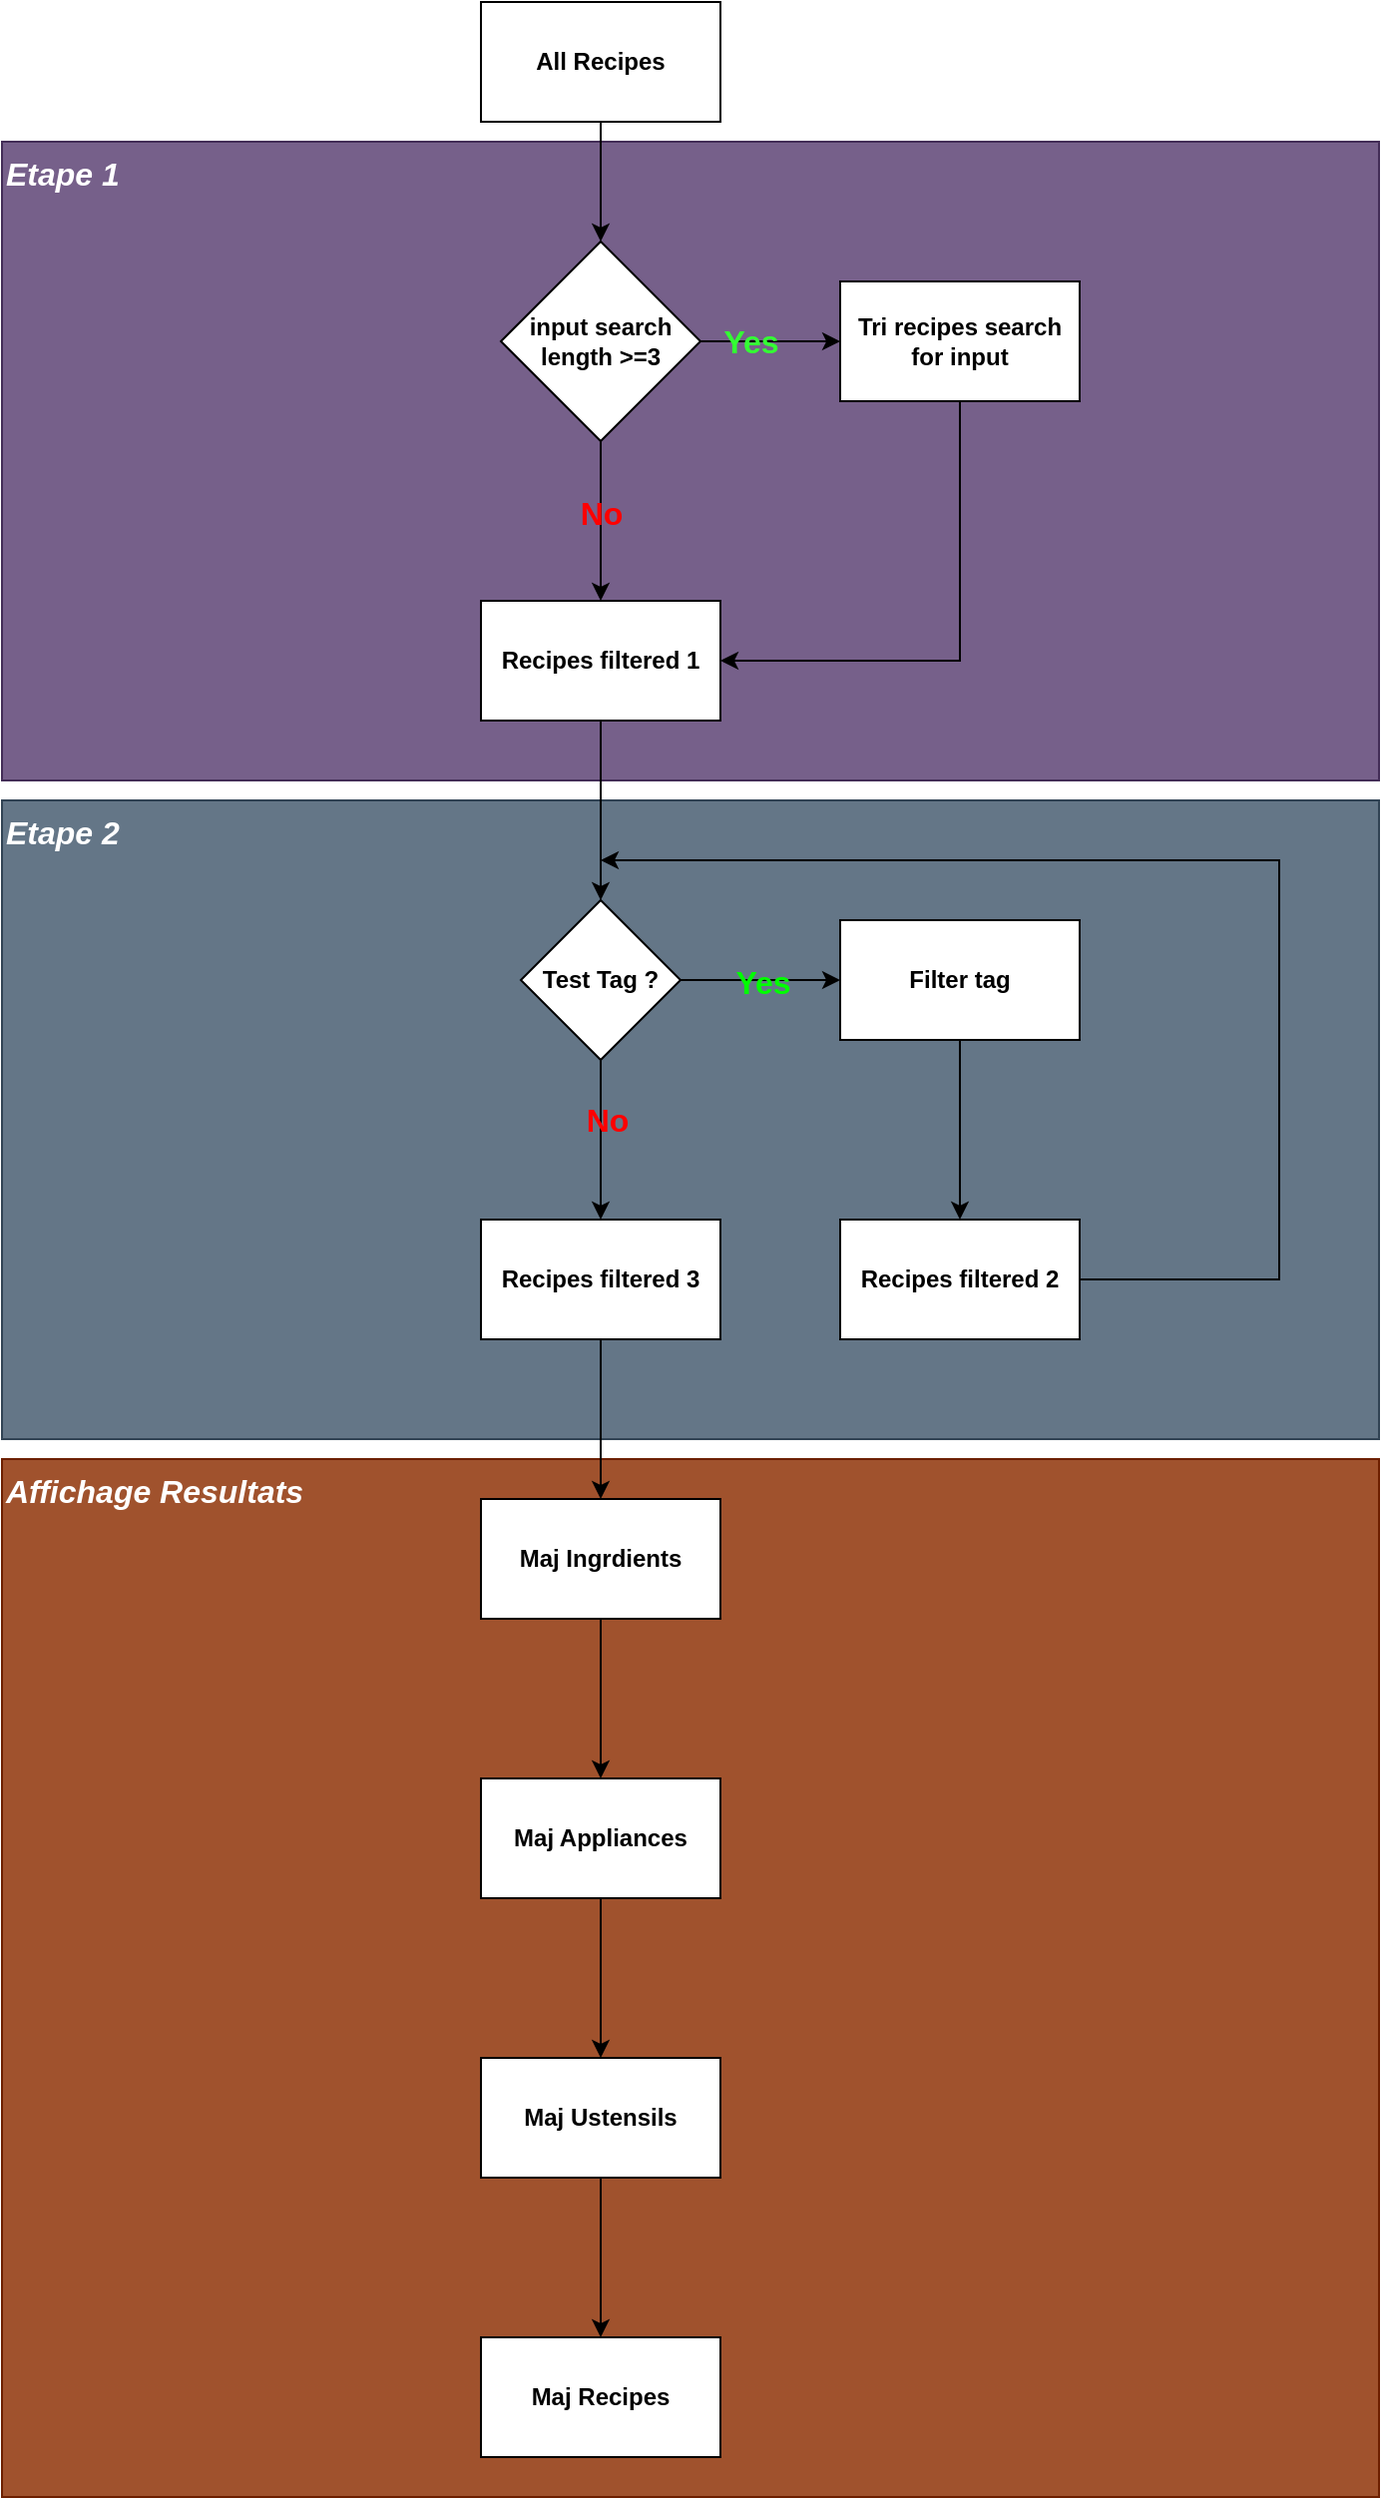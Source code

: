 <mxfile version="22.1.18" type="device">
  <diagram name="Page-1" id="mi8ELcJgqNdIS1CoNlBm">
    <mxGraphModel dx="1098" dy="640" grid="1" gridSize="10" guides="1" tooltips="1" connect="1" arrows="1" fold="1" page="1" pageScale="1" pageWidth="1169" pageHeight="827" math="0" shadow="0">
      <root>
        <mxCell id="0" />
        <mxCell id="1" parent="0" />
        <mxCell id="oIKaNGk-1lbFgWxTpEmj-47" value="Affichage Resultats" style="rounded=0;whiteSpace=wrap;html=1;fillColor=#a0522d;strokeColor=#6D1F00;fontColor=#FFFFFF;fontStyle=3;labelBackgroundColor=none;labelBorderColor=none;fontSize=16;align=left;verticalAlign=top;" parent="1" vertex="1">
          <mxGeometry x="280" y="1040" width="690" height="520" as="geometry" />
        </mxCell>
        <mxCell id="oIKaNGk-1lbFgWxTpEmj-46" value="Etape 1" style="rounded=0;whiteSpace=wrap;html=1;fillColor=#76608a;fontColor=#FFFFFF;strokeColor=#432D57;fontStyle=3;labelBackgroundColor=none;labelBorderColor=none;fontSize=16;verticalAlign=top;align=left;" parent="1" vertex="1">
          <mxGeometry x="280" y="380" width="690" height="320" as="geometry" />
        </mxCell>
        <mxCell id="oIKaNGk-1lbFgWxTpEmj-45" value="Etape 2" style="rounded=0;whiteSpace=wrap;html=1;fillColor=#647687;fontColor=#FFFFFF;strokeColor=#314354;fontStyle=3;labelBackgroundColor=none;labelBorderColor=none;fontSize=16;align=left;verticalAlign=top;" parent="1" vertex="1">
          <mxGeometry x="280" y="710" width="690" height="320" as="geometry" />
        </mxCell>
        <mxCell id="oIKaNGk-1lbFgWxTpEmj-7" value="" style="edgeStyle=orthogonalEdgeStyle;rounded=0;orthogonalLoop=1;jettySize=auto;html=1;entryX=0.5;entryY=0;entryDx=0;entryDy=0;fontStyle=1;labelBackgroundColor=none;labelBorderColor=none;fontSize=12;" parent="1" source="oIKaNGk-1lbFgWxTpEmj-1" target="oIKaNGk-1lbFgWxTpEmj-8" edge="1">
          <mxGeometry relative="1" as="geometry">
            <mxPoint x="580" y="450" as="targetPoint" />
          </mxGeometry>
        </mxCell>
        <mxCell id="oIKaNGk-1lbFgWxTpEmj-1" value="All Recipes" style="rounded=0;whiteSpace=wrap;html=1;fontStyle=1;labelBackgroundColor=none;labelBorderColor=none;fontSize=12;" parent="1" vertex="1">
          <mxGeometry x="520" y="310" width="120" height="60" as="geometry" />
        </mxCell>
        <mxCell id="oIKaNGk-1lbFgWxTpEmj-10" value="" style="edgeStyle=orthogonalEdgeStyle;rounded=0;orthogonalLoop=1;jettySize=auto;html=1;entryX=0;entryY=0.501;entryDx=0;entryDy=0;entryPerimeter=0;fontStyle=1;labelBackgroundColor=none;labelBorderColor=none;fontSize=12;" parent="1" source="oIKaNGk-1lbFgWxTpEmj-8" target="oIKaNGk-1lbFgWxTpEmj-14" edge="1">
          <mxGeometry relative="1" as="geometry">
            <mxPoint x="700" y="490" as="targetPoint" />
          </mxGeometry>
        </mxCell>
        <mxCell id="oIKaNGk-1lbFgWxTpEmj-15" value="Yes" style="edgeLabel;html=1;align=center;verticalAlign=middle;resizable=0;points=[];fontStyle=1;labelBackgroundColor=none;labelBorderColor=none;fontSize=16;fontColor=#33FF33;" parent="oIKaNGk-1lbFgWxTpEmj-10" vertex="1" connectable="0">
          <mxGeometry x="-0.28" relative="1" as="geometry">
            <mxPoint as="offset" />
          </mxGeometry>
        </mxCell>
        <mxCell id="oIKaNGk-1lbFgWxTpEmj-12" value="" style="edgeStyle=orthogonalEdgeStyle;rounded=0;orthogonalLoop=1;jettySize=auto;html=1;fontStyle=1;labelBackgroundColor=none;labelBorderColor=none;fontSize=12;" parent="1" source="oIKaNGk-1lbFgWxTpEmj-8" edge="1">
          <mxGeometry relative="1" as="geometry">
            <mxPoint x="580" y="610" as="targetPoint" />
          </mxGeometry>
        </mxCell>
        <mxCell id="oIKaNGk-1lbFgWxTpEmj-16" value="No" style="edgeLabel;html=1;align=center;verticalAlign=middle;resizable=0;points=[];fontStyle=1;labelBackgroundColor=none;labelBorderColor=none;fontSize=16;fontColor=#FF0000;" parent="oIKaNGk-1lbFgWxTpEmj-12" vertex="1" connectable="0">
          <mxGeometry x="-0.106" relative="1" as="geometry">
            <mxPoint as="offset" />
          </mxGeometry>
        </mxCell>
        <mxCell id="oIKaNGk-1lbFgWxTpEmj-8" value="input search length &amp;gt;=3" style="rhombus;whiteSpace=wrap;html=1;fontStyle=1;labelBackgroundColor=none;labelBorderColor=none;fontSize=12;" parent="1" vertex="1">
          <mxGeometry x="530" y="430" width="100" height="100" as="geometry" />
        </mxCell>
        <mxCell id="oIKaNGk-1lbFgWxTpEmj-20" value="" style="edgeStyle=orthogonalEdgeStyle;rounded=0;orthogonalLoop=1;jettySize=auto;html=1;entryX=0.5;entryY=0;entryDx=0;entryDy=0;fontStyle=1;labelBackgroundColor=none;labelBorderColor=none;fontSize=12;" parent="1" source="oIKaNGk-1lbFgWxTpEmj-13" target="oIKaNGk-1lbFgWxTpEmj-21" edge="1">
          <mxGeometry relative="1" as="geometry">
            <mxPoint x="580" y="750" as="targetPoint" />
          </mxGeometry>
        </mxCell>
        <mxCell id="oIKaNGk-1lbFgWxTpEmj-13" value="Recipes filtered 1" style="rounded=0;whiteSpace=wrap;html=1;fontStyle=1;labelBackgroundColor=none;labelBorderColor=none;fontSize=12;" parent="1" vertex="1">
          <mxGeometry x="520" y="610" width="120" height="60" as="geometry" />
        </mxCell>
        <mxCell id="oIKaNGk-1lbFgWxTpEmj-18" value="" style="edgeStyle=orthogonalEdgeStyle;rounded=0;orthogonalLoop=1;jettySize=auto;html=1;entryX=1;entryY=0.5;entryDx=0;entryDy=0;exitX=0.5;exitY=1;exitDx=0;exitDy=0;fontStyle=1;labelBackgroundColor=none;labelBorderColor=none;fontSize=12;" parent="1" source="oIKaNGk-1lbFgWxTpEmj-14" target="oIKaNGk-1lbFgWxTpEmj-13" edge="1">
          <mxGeometry relative="1" as="geometry">
            <mxPoint x="760" y="610" as="targetPoint" />
          </mxGeometry>
        </mxCell>
        <mxCell id="oIKaNGk-1lbFgWxTpEmj-14" value="Tri recipes search for input" style="rounded=0;whiteSpace=wrap;html=1;fontStyle=1;labelBackgroundColor=none;labelBorderColor=none;fontSize=12;" parent="1" vertex="1">
          <mxGeometry x="700" y="450" width="120" height="60" as="geometry" />
        </mxCell>
        <mxCell id="oIKaNGk-1lbFgWxTpEmj-23" value="" style="edgeStyle=orthogonalEdgeStyle;rounded=0;orthogonalLoop=1;jettySize=auto;html=1;fontStyle=1;labelBackgroundColor=none;labelBorderColor=none;fontSize=12;" parent="1" source="oIKaNGk-1lbFgWxTpEmj-21" edge="1">
          <mxGeometry relative="1" as="geometry">
            <mxPoint x="700" y="800" as="targetPoint" />
          </mxGeometry>
        </mxCell>
        <mxCell id="oIKaNGk-1lbFgWxTpEmj-28" value="Yes" style="edgeLabel;html=1;align=center;verticalAlign=middle;resizable=0;points=[];fontStyle=1;labelBackgroundColor=none;labelBorderColor=none;fontSize=16;fontColor=#00FF00;" parent="oIKaNGk-1lbFgWxTpEmj-23" vertex="1" connectable="0">
          <mxGeometry x="0.031" relative="1" as="geometry">
            <mxPoint as="offset" />
          </mxGeometry>
        </mxCell>
        <mxCell id="oIKaNGk-1lbFgWxTpEmj-25" value="" style="edgeStyle=orthogonalEdgeStyle;rounded=0;orthogonalLoop=1;jettySize=auto;html=1;fontStyle=1;labelBackgroundColor=none;labelBorderColor=none;fontSize=12;" parent="1" source="oIKaNGk-1lbFgWxTpEmj-21" edge="1">
          <mxGeometry relative="1" as="geometry">
            <mxPoint x="580" y="920" as="targetPoint" />
          </mxGeometry>
        </mxCell>
        <mxCell id="oIKaNGk-1lbFgWxTpEmj-29" value="No" style="edgeLabel;html=1;align=center;verticalAlign=middle;resizable=0;points=[];fontStyle=1;labelBackgroundColor=none;labelBorderColor=none;fontSize=16;fontColor=#FF0000;" parent="oIKaNGk-1lbFgWxTpEmj-25" vertex="1" connectable="0">
          <mxGeometry x="-0.255" y="3" relative="1" as="geometry">
            <mxPoint as="offset" />
          </mxGeometry>
        </mxCell>
        <mxCell id="oIKaNGk-1lbFgWxTpEmj-21" value="Test Tag ?" style="rhombus;whiteSpace=wrap;html=1;fontStyle=1;labelBackgroundColor=none;labelBorderColor=none;fontSize=12;" parent="1" vertex="1">
          <mxGeometry x="540" y="760" width="80" height="80" as="geometry" />
        </mxCell>
        <mxCell id="oIKaNGk-1lbFgWxTpEmj-33" value="" style="edgeStyle=orthogonalEdgeStyle;rounded=0;orthogonalLoop=1;jettySize=auto;html=1;entryX=0.5;entryY=0;entryDx=0;entryDy=0;fontStyle=1;labelBackgroundColor=none;labelBorderColor=none;fontSize=12;" parent="1" source="oIKaNGk-1lbFgWxTpEmj-26" target="oIKaNGk-1lbFgWxTpEmj-27" edge="1">
          <mxGeometry relative="1" as="geometry">
            <mxPoint x="760" y="910" as="targetPoint" />
          </mxGeometry>
        </mxCell>
        <mxCell id="oIKaNGk-1lbFgWxTpEmj-26" value="Filter tag" style="rounded=0;whiteSpace=wrap;html=1;fontStyle=1;labelBackgroundColor=none;labelBorderColor=none;fontSize=12;" parent="1" vertex="1">
          <mxGeometry x="700" y="770" width="120" height="60" as="geometry" />
        </mxCell>
        <mxCell id="oIKaNGk-1lbFgWxTpEmj-35" value="" style="edgeStyle=orthogonalEdgeStyle;rounded=0;orthogonalLoop=1;jettySize=auto;html=1;exitX=1;exitY=0.5;exitDx=0;exitDy=0;fontStyle=1;labelBackgroundColor=none;labelBorderColor=none;fontSize=12;" parent="1" source="oIKaNGk-1lbFgWxTpEmj-27" edge="1">
          <mxGeometry relative="1" as="geometry">
            <mxPoint x="580" y="740" as="targetPoint" />
            <Array as="points">
              <mxPoint x="920" y="950" />
              <mxPoint x="920" y="740" />
              <mxPoint x="600" y="740" />
            </Array>
            <mxPoint x="840" y="950" as="sourcePoint" />
          </mxGeometry>
        </mxCell>
        <mxCell id="oIKaNGk-1lbFgWxTpEmj-27" value="Recipes filtered 2" style="rounded=0;whiteSpace=wrap;html=1;fontStyle=1;labelBackgroundColor=none;labelBorderColor=none;fontSize=12;" parent="1" vertex="1">
          <mxGeometry x="700" y="920" width="120" height="60" as="geometry" />
        </mxCell>
        <mxCell id="oIKaNGk-1lbFgWxTpEmj-38" value="" style="edgeStyle=orthogonalEdgeStyle;rounded=0;orthogonalLoop=1;jettySize=auto;html=1;fontStyle=1;labelBackgroundColor=none;labelBorderColor=none;fontSize=12;" parent="1" source="oIKaNGk-1lbFgWxTpEmj-36" target="oIKaNGk-1lbFgWxTpEmj-37" edge="1">
          <mxGeometry relative="1" as="geometry" />
        </mxCell>
        <mxCell id="oIKaNGk-1lbFgWxTpEmj-36" value="Recipes filtered 3" style="rounded=0;whiteSpace=wrap;html=1;fontStyle=1;labelBackgroundColor=none;labelBorderColor=none;fontSize=12;" parent="1" vertex="1">
          <mxGeometry x="520" y="920" width="120" height="60" as="geometry" />
        </mxCell>
        <mxCell id="oIKaNGk-1lbFgWxTpEmj-40" value="" style="edgeStyle=orthogonalEdgeStyle;rounded=0;orthogonalLoop=1;jettySize=auto;html=1;fontStyle=1;labelBackgroundColor=none;labelBorderColor=none;fontSize=12;" parent="1" source="oIKaNGk-1lbFgWxTpEmj-37" target="oIKaNGk-1lbFgWxTpEmj-39" edge="1">
          <mxGeometry relative="1" as="geometry" />
        </mxCell>
        <mxCell id="oIKaNGk-1lbFgWxTpEmj-37" value="Maj Ingrdients" style="rounded=0;whiteSpace=wrap;html=1;fontStyle=1;labelBackgroundColor=none;labelBorderColor=none;fontSize=12;" parent="1" vertex="1">
          <mxGeometry x="520" y="1060" width="120" height="60" as="geometry" />
        </mxCell>
        <mxCell id="oIKaNGk-1lbFgWxTpEmj-42" value="" style="edgeStyle=orthogonalEdgeStyle;rounded=0;orthogonalLoop=1;jettySize=auto;html=1;fontStyle=1;labelBackgroundColor=none;labelBorderColor=none;fontSize=12;" parent="1" source="oIKaNGk-1lbFgWxTpEmj-39" target="oIKaNGk-1lbFgWxTpEmj-41" edge="1">
          <mxGeometry relative="1" as="geometry" />
        </mxCell>
        <mxCell id="oIKaNGk-1lbFgWxTpEmj-39" value="Maj Appliances" style="rounded=0;whiteSpace=wrap;html=1;fontStyle=1;labelBackgroundColor=none;labelBorderColor=none;fontSize=12;" parent="1" vertex="1">
          <mxGeometry x="520" y="1200" width="120" height="60" as="geometry" />
        </mxCell>
        <mxCell id="oIKaNGk-1lbFgWxTpEmj-44" value="" style="edgeStyle=orthogonalEdgeStyle;rounded=0;orthogonalLoop=1;jettySize=auto;html=1;fontStyle=1;labelBackgroundColor=none;labelBorderColor=none;fontSize=12;" parent="1" source="oIKaNGk-1lbFgWxTpEmj-41" target="oIKaNGk-1lbFgWxTpEmj-43" edge="1">
          <mxGeometry relative="1" as="geometry" />
        </mxCell>
        <mxCell id="oIKaNGk-1lbFgWxTpEmj-41" value="Maj Ustensils" style="rounded=0;whiteSpace=wrap;html=1;fontStyle=1;labelBackgroundColor=none;labelBorderColor=none;fontSize=12;" parent="1" vertex="1">
          <mxGeometry x="520" y="1340" width="120" height="60" as="geometry" />
        </mxCell>
        <mxCell id="oIKaNGk-1lbFgWxTpEmj-43" value="Maj Recipes" style="rounded=0;whiteSpace=wrap;html=1;fontStyle=1;labelBackgroundColor=none;labelBorderColor=none;fontSize=12;" parent="1" vertex="1">
          <mxGeometry x="520" y="1480" width="120" height="60" as="geometry" />
        </mxCell>
      </root>
    </mxGraphModel>
  </diagram>
</mxfile>
